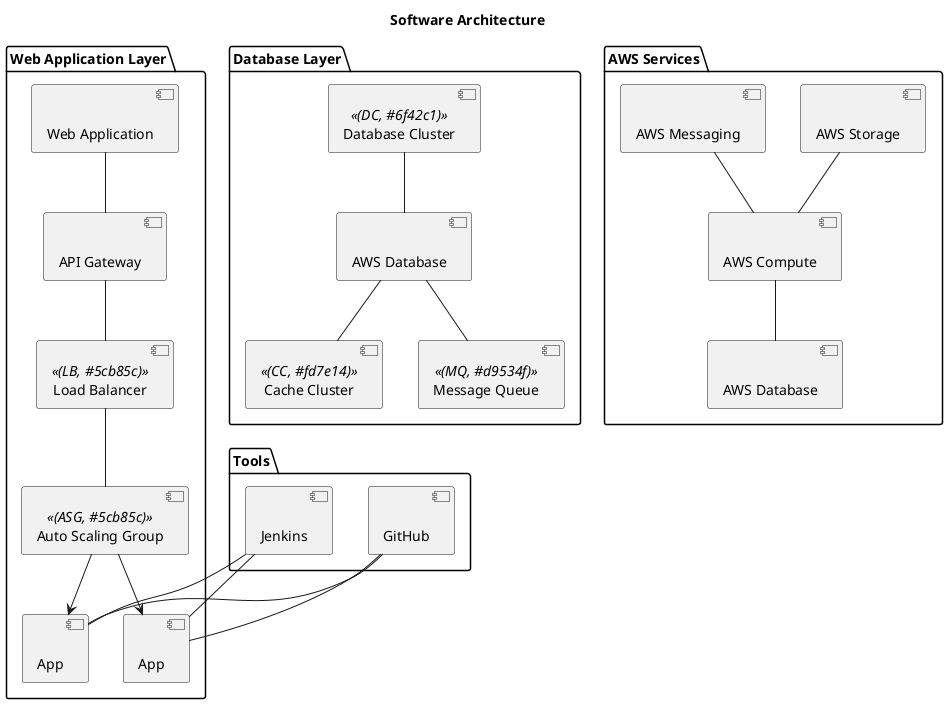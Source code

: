 @startuml

!define ICONURL https://raw.githubusercontent.com/tupadr3/plantuml-icon-font-sprites/v2.1.0

!define AWSICONURL https://raw.githubusercontent.com/rabelenda/cicon-aws/v2.0.0


title Software Architecture

!define WEB_APP [Web Application] <<(W, #5cb85c)>>
!define API_GATEWAY [API Gateway] <<(G, #5cb85c)>>
!define LOAD_BALANCER [Load Balancer] <<(LB, #5cb85c)>>
!define AUTO_SCALING_GROUP [Auto Scaling Group] <<(ASG, #5cb85c)>>
!define INSTANCE [Instance] <<(I, #0275d8)>>
!define DB_CLUSTER [Database Cluster] <<(DC, #6f42c1)>>
!define CACHE_CLUSTER [Cache Cluster] <<(CC, #fd7e14)>>
!define MESSAGE_QUEUE [Message Queue] <<(MQ, #d9534f)>>

!define AWS_STORAGE [AWS Storage] <<(S, #5cb85c)>>
!define AWS_COMPUTE [AWS Compute] <<(C, #0275d8)>>
!define AWS_DATABASE [AWS Database] <<(D, #6f42c1)>>
!define AWS_MESSAGING [AWS Messaging] <<(M, #d9534f)>>

!define APP [App] <<(A, #0275d8)>>

!define GITHUB [GitHub] <<(G, #6f42c1)>>
!define JENKINS [Jenkins] <<(J, #d9534f)>>

package "Web Application Layer" {
    WEB_APP as web_app
    API_GATEWAY as api_gateway
    LOAD_BALANCER as lb
    AUTO_SCALING_GROUP as asg

    APP as app1
    APP as app2

    web_app -- api_gateway
    api_gateway -- lb
    lb -- asg
    asg --> app1
    asg --> app2
}

package "Database Layer" {
    DB_CLUSTER as db_cluster
    CACHE_CLUSTER as cache_cluster
    MESSAGE_QUEUE as message_queue

    AWS_DATABASE as aws_db

    db_cluster -- aws_db
    aws_db -- cache_cluster
    aws_db -- message_queue
}

package "AWS Services" {
    AWS_STORAGE as aws_storage
    AWS_COMPUTE as aws_compute
    AWS_DATABASE as aws_database
    AWS_MESSAGING as aws_messaging

    aws_storage -- aws_compute
    aws_compute -- aws_database
    aws_messaging -- aws_compute
}

package "Tools" {
    GITHUB as github
    JENKINS as jenkins

    github -- app1
    github -- app2
    jenkins -- app1
    jenkins -- app2
}

@enduml
